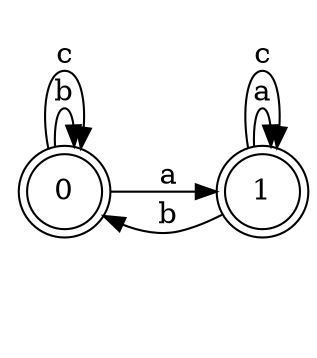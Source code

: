 digraph n2_3 {
__start0 [label="" shape="none"];

rankdir=LR;
size="8,5";

s0 [style="rounded,filled", color="black", fillcolor="white" shape="doublecircle", label="0"];
s1 [style="rounded,filled", color="black", fillcolor="white" shape="doublecircle", label="1"];
s0 -> s1 [label="a"];
s0 -> s0 [label="b"];
s0 -> s0 [label="c"];
s1 -> s1 [label="a"];
s1 -> s0 [label="b"];
s1 -> s1 [label="c"];

}